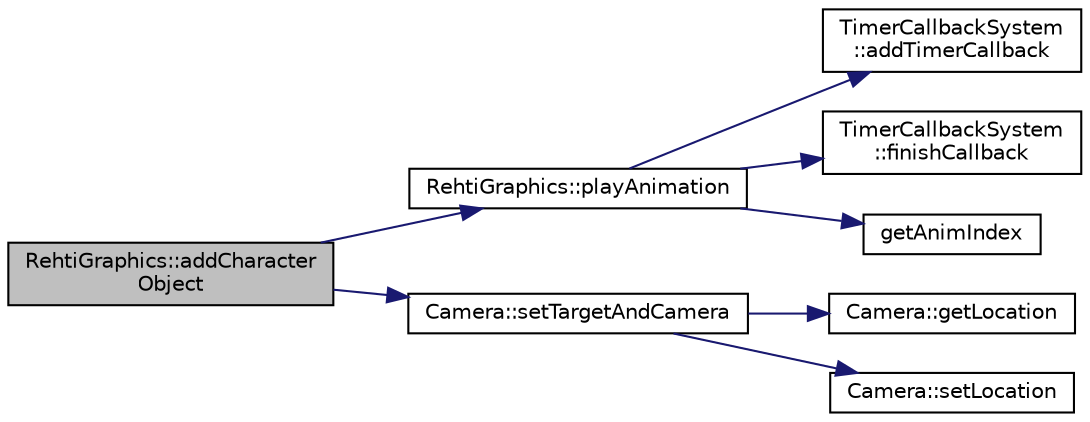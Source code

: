 digraph "RehtiGraphics::addCharacterObject"
{
 // LATEX_PDF_SIZE
  edge [fontname="Helvetica",fontsize="10",labelfontname="Helvetica",labelfontsize="10"];
  node [fontname="Helvetica",fontsize="10",shape=record];
  rankdir="LR";
  Node1 [label="RehtiGraphics::addCharacter\lObject",height=0.2,width=0.4,color="black", fillcolor="grey75", style="filled", fontcolor="black",tooltip="Adds a character object with the given id to the graphics backend. Also creates a bounding box for th..."];
  Node1 -> Node2 [color="midnightblue",fontsize="10",style="solid",fontname="Helvetica"];
  Node2 [label="RehtiGraphics::playAnimation",height=0.2,width=0.4,color="black", fillcolor="white", style="filled",URL="$classRehtiGraphics.html#a8619a3e0907702692d70355cc8a8eea6",tooltip="Plays an animation for the given character."];
  Node2 -> Node3 [color="midnightblue",fontsize="10",style="solid",fontname="Helvetica"];
  Node3 [label="TimerCallbackSystem\l::addTimerCallback",height=0.2,width=0.4,color="black", fillcolor="white", style="filled",URL="$classTimerCallbackSystem.html#af8ea3ade97f14ca226c625ad4d70f90b",tooltip="Adds a new timer callback for the given id."];
  Node2 -> Node4 [color="midnightblue",fontsize="10",style="solid",fontname="Helvetica"];
  Node4 [label="TimerCallbackSystem\l::finishCallback",height=0.2,width=0.4,color="black", fillcolor="white", style="filled",URL="$classTimerCallbackSystem.html#add46c4d14ad6d925b927c7d5720f5e6d",tooltip="Forces the callback to be completed with the time left in the timer and removes it from the system."];
  Node2 -> Node5 [color="midnightblue",fontsize="10",style="solid",fontname="Helvetica"];
  Node5 [label="getAnimIndex",height=0.2,width=0.4,color="black", fillcolor="white", style="filled",URL="$BasicTypes_8hpp.html#abeaa9e402d6a6f63c932da7fa203c38c",tooltip=" "];
  Node1 -> Node6 [color="midnightblue",fontsize="10",style="solid",fontname="Helvetica"];
  Node6 [label="Camera::setTargetAndCamera",height=0.2,width=0.4,color="black", fillcolor="white", style="filled",URL="$classCamera.html#a7e5afa229f8c473b74d4984e0663cc8f",tooltip="Sets the camera target to the given location and moves camera by the same amount."];
  Node6 -> Node7 [color="midnightblue",fontsize="10",style="solid",fontname="Helvetica"];
  Node7 [label="Camera::getLocation",height=0.2,width=0.4,color="black", fillcolor="white", style="filled",URL="$classCamera.html#aa5786f7090ec3569fa729f10a2e64ce1",tooltip="Returns the location of the camera."];
  Node6 -> Node8 [color="midnightblue",fontsize="10",style="solid",fontname="Helvetica"];
  Node8 [label="Camera::setLocation",height=0.2,width=0.4,color="black", fillcolor="white", style="filled",URL="$classCamera.html#a4e5c1cba3172130eaff779eca5ff5af9",tooltip="Sets the camera location to the given location."];
}
